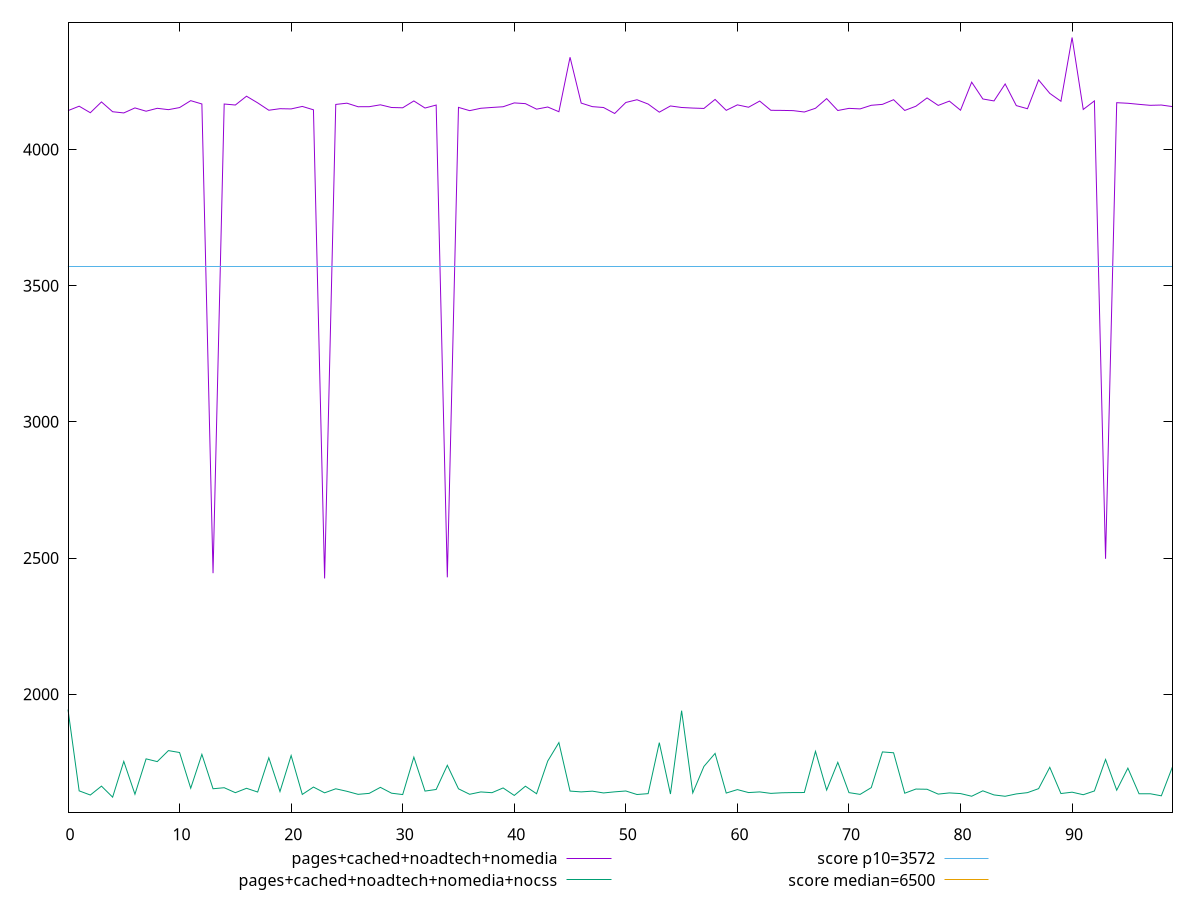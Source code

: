 reset

$pagesCachedNoadtechNomedia <<EOF
0 4142.299999999999
1 4158.652
2 4134.631999999999
3 4174.2624
4 4138.308000000001
5 4133.896000000001
6 4152.32
7 4140.224
8 4150.91
9 4145.923999999999
10 4153.54
11 4178.956000000001
12 4166.780000000002
13 2444.63425
14 4166.643999999999
15 4162.956
16 4195.316000000001
17 4170.88
18 4143.804400000001
19 4149.451999999999
20 4148.62
21 4157.792
22 4145.423999999999
23 2425.3505
24 4165.100000000001
25 4169.696
26 4156.624
27 4156.791999999999
28 4163.732400000001
29 4153.844000000001
30 4152.768
31 4177.915999999999
32 4151.863999999999
33 4162.832
34 2429.455
35 4154.26
36 4142.276
37 4150.9864
38 4154
39 4156.616
40 4170.7119999999995
41 4168.02
42 4147.7588
43 4155.66
44 4138.312
45 4338.371999999999
46 4170.028
47 4157.0112
48 4153.804
49 4131.868000000001
50 4172.280000000001
51 4182.34
52 4166.509599999999
53 4136.6759999999995
54 4159.504
55 4153.888
56 4151.768
57 4150.4128
58 4183.46
59 4143.387999999999
60 4163.548000000001
61 4154.784
62 4177.4276
63 4143.5560000000005
64 4143.1720000000005
65 4142.363999999999
66 4137.2919999999995
67 4151.0108
68 4186.468000000001
69 4142.816000000001
70 4150.668
71 4148.724
72 4161.942
73 4165.312
74 4182.451999999999
75 4143.012000000001
76 4158.532
77 4188.9800000000005
78 4161.5296
79 4177.299999999999
80 4143.852000000001
81 4246.76
82 4185.168
83 4177.98
84 4240.236000000001
85 4160.816000000001
86 4149.34
87 4255.028
88 4205.66
89 4176.776
90 4410.812
91 4146.62
92 4178.0160000000005
93 2497.3025
94 4171.487999999999
95 4169.368000000001
96 4165.412
97 4161.82
98 4162.889999999999
99 4157.116
EOF

$pagesCachedNoadtechNomediaNocss <<EOF
0 1943.964
1 1645.6495
2 1630.3505
3 1662.98545
4 1622.5395000000003
5 1753.74
6 1633.2400000000002
7 1763.0869999999998
8 1752.9850000000001
9 1793.39
10 1786.355
11 1655.3165000000001
12 1779.6408
13 1653.344
14 1657.1785
15 1638.9465000000002
16 1655.0415
17 1641.29475
18 1767.0710000000004
19 1643.076
20 1775.285
21 1632.5150499999995
22 1659.5475
23 1638.3979999999997
24 1653.2559999999999
25 1643.9804499999998
26 1632.866
27 1636.4209999999996
28 1658.534
29 1637.0456499999996
30 1632.0325
31 1769.4050000000002
32 1644.7910000000002
33 1650.71435
34 1739.458
35 1653.187
36 1633.0675
37 1641.67765
38 1638.9035
39 1656.306
40 1628.8545
41 1662.6950000000002
42 1635.0549499999997
43 1754.9934999999998
44 1822.77
45 1644.8235
46 1641.8378
47 1644.5279999999998
48 1637.9835
49 1642.0089999999998
50 1645.1631499999999
51 1632.2399999999998
52 1635.4205000000002
53 1822.5099999999998
54 1634.0448000000001
55 1939.9800000000002
56 1638.0504999999998
57 1735.2795
58 1783.0749999999998
59 1637.5715
60 1650.2454000000002
61 1639.3169999999998
62 1641.7374999999997
63 1636.3745000000001
64 1638.5937
65 1639.3625
66 1639.497
67 1790.6844999999998
68 1648.4940000000001
69 1750.247
70 1639.1155000000003
71 1632.7194999999997
72 1657.48385
73 1788.5200000000002
74 1785.4050000000002
75 1636.984
76 1652.2681
77 1651.4609999999998
78 1633.696
79 1638.087
80 1635.6308
81 1625.869
82 1645.7195000000002
83 1630.71395
84 1625.75
85 1634.3865
86 1639.0885000000003
87 1653.78465
88 1731.9769999999999
89 1635.7749999999999
90 1640.7813999999998
91 1631.4325
92 1645.2259999999999
93 1760.8715
94 1648.0295999999998
95 1729.0699999999997
96 1634.9629999999997
97 1635.0349999999999
98 1627.4473
99 1734.1265
EOF

set key outside below
set xrange [0:99]
set yrange [1566.7740500000002:4466.57745]
set trange [1566.7740500000002:4466.57745]
set terminal svg size 640, 520 enhanced background rgb 'white'
set output "report_00021_2021-02-20T09:16:39.615Z/first-cpu-idle/comparison/line/3_vs_4.svg"

plot $pagesCachedNoadtechNomedia title "pages+cached+noadtech+nomedia" with line, \
     $pagesCachedNoadtechNomediaNocss title "pages+cached+noadtech+nomedia+nocss" with line, \
     3572 title "score p10=3572", \
     6500 title "score median=6500"

reset
